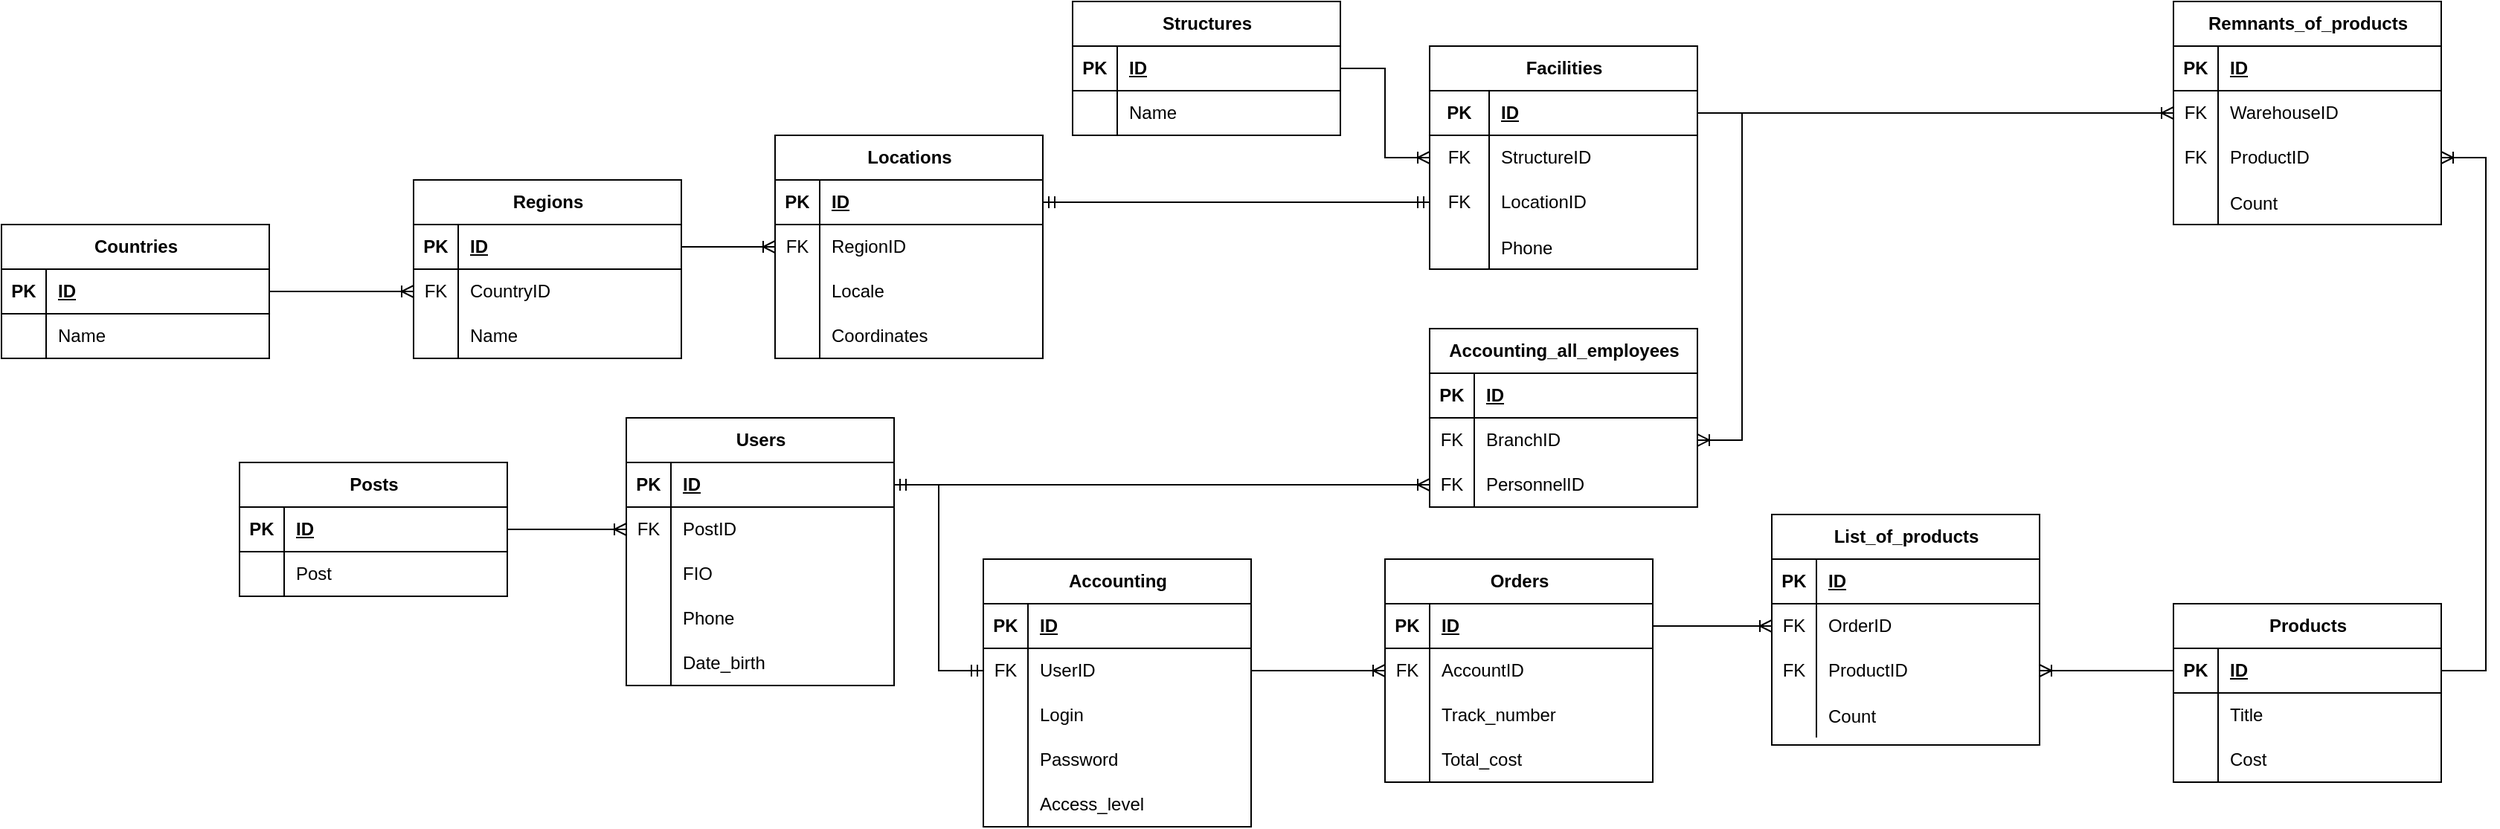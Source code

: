<mxfile version="21.7.2" type="device">
  <diagram name="Страница — 1" id="XxN6ksuybt-QkJ760VEk">
    <mxGraphModel dx="2738" dy="2054" grid="1" gridSize="10" guides="1" tooltips="1" connect="1" arrows="1" fold="1" page="1" pageScale="1" pageWidth="827" pageHeight="1169" math="0" shadow="0">
      <root>
        <mxCell id="0" />
        <mxCell id="1" parent="0" />
        <mxCell id="ydLRq1IhC0LFQ5y7b4Qm-1" value="Accounting" style="shape=table;startSize=30;container=1;collapsible=1;childLayout=tableLayout;fixedRows=1;rowLines=0;fontStyle=1;align=center;resizeLast=1;html=1;" parent="1" vertex="1">
          <mxGeometry x="-30" y="235" width="180" height="180" as="geometry" />
        </mxCell>
        <mxCell id="ydLRq1IhC0LFQ5y7b4Qm-2" value="" style="shape=tableRow;horizontal=0;startSize=0;swimlaneHead=0;swimlaneBody=0;fillColor=none;collapsible=0;dropTarget=0;points=[[0,0.5],[1,0.5]];portConstraint=eastwest;top=0;left=0;right=0;bottom=1;" parent="ydLRq1IhC0LFQ5y7b4Qm-1" vertex="1">
          <mxGeometry y="30" width="180" height="30" as="geometry" />
        </mxCell>
        <mxCell id="ydLRq1IhC0LFQ5y7b4Qm-3" value="PK" style="shape=partialRectangle;connectable=0;fillColor=none;top=0;left=0;bottom=0;right=0;fontStyle=1;overflow=hidden;whiteSpace=wrap;html=1;" parent="ydLRq1IhC0LFQ5y7b4Qm-2" vertex="1">
          <mxGeometry width="30" height="30" as="geometry">
            <mxRectangle width="30" height="30" as="alternateBounds" />
          </mxGeometry>
        </mxCell>
        <mxCell id="ydLRq1IhC0LFQ5y7b4Qm-4" value="ID" style="shape=partialRectangle;connectable=0;fillColor=none;top=0;left=0;bottom=0;right=0;align=left;spacingLeft=6;fontStyle=5;overflow=hidden;whiteSpace=wrap;html=1;" parent="ydLRq1IhC0LFQ5y7b4Qm-2" vertex="1">
          <mxGeometry x="30" width="150" height="30" as="geometry">
            <mxRectangle width="150" height="30" as="alternateBounds" />
          </mxGeometry>
        </mxCell>
        <mxCell id="ydLRq1IhC0LFQ5y7b4Qm-90" value="" style="shape=tableRow;horizontal=0;startSize=0;swimlaneHead=0;swimlaneBody=0;fillColor=none;collapsible=0;dropTarget=0;points=[[0,0.5],[1,0.5]];portConstraint=eastwest;top=0;left=0;right=0;bottom=0;" parent="ydLRq1IhC0LFQ5y7b4Qm-1" vertex="1">
          <mxGeometry y="60" width="180" height="30" as="geometry" />
        </mxCell>
        <mxCell id="ydLRq1IhC0LFQ5y7b4Qm-91" value="FK" style="shape=partialRectangle;connectable=0;fillColor=none;top=0;left=0;bottom=0;right=0;fontStyle=0;overflow=hidden;whiteSpace=wrap;html=1;" parent="ydLRq1IhC0LFQ5y7b4Qm-90" vertex="1">
          <mxGeometry width="30" height="30" as="geometry">
            <mxRectangle width="30" height="30" as="alternateBounds" />
          </mxGeometry>
        </mxCell>
        <mxCell id="ydLRq1IhC0LFQ5y7b4Qm-92" value="UserID" style="shape=partialRectangle;connectable=0;fillColor=none;top=0;left=0;bottom=0;right=0;align=left;spacingLeft=6;fontStyle=0;overflow=hidden;whiteSpace=wrap;html=1;" parent="ydLRq1IhC0LFQ5y7b4Qm-90" vertex="1">
          <mxGeometry x="30" width="150" height="30" as="geometry">
            <mxRectangle width="150" height="30" as="alternateBounds" />
          </mxGeometry>
        </mxCell>
        <mxCell id="ydLRq1IhC0LFQ5y7b4Qm-5" value="" style="shape=tableRow;horizontal=0;startSize=0;swimlaneHead=0;swimlaneBody=0;fillColor=none;collapsible=0;dropTarget=0;points=[[0,0.5],[1,0.5]];portConstraint=eastwest;top=0;left=0;right=0;bottom=0;" parent="ydLRq1IhC0LFQ5y7b4Qm-1" vertex="1">
          <mxGeometry y="90" width="180" height="30" as="geometry" />
        </mxCell>
        <mxCell id="ydLRq1IhC0LFQ5y7b4Qm-6" value="" style="shape=partialRectangle;connectable=0;fillColor=none;top=0;left=0;bottom=0;right=0;editable=1;overflow=hidden;whiteSpace=wrap;html=1;" parent="ydLRq1IhC0LFQ5y7b4Qm-5" vertex="1">
          <mxGeometry width="30" height="30" as="geometry">
            <mxRectangle width="30" height="30" as="alternateBounds" />
          </mxGeometry>
        </mxCell>
        <mxCell id="ydLRq1IhC0LFQ5y7b4Qm-7" value="Login" style="shape=partialRectangle;connectable=0;fillColor=none;top=0;left=0;bottom=0;right=0;align=left;spacingLeft=6;overflow=hidden;whiteSpace=wrap;html=1;" parent="ydLRq1IhC0LFQ5y7b4Qm-5" vertex="1">
          <mxGeometry x="30" width="150" height="30" as="geometry">
            <mxRectangle width="150" height="30" as="alternateBounds" />
          </mxGeometry>
        </mxCell>
        <mxCell id="ydLRq1IhC0LFQ5y7b4Qm-8" value="" style="shape=tableRow;horizontal=0;startSize=0;swimlaneHead=0;swimlaneBody=0;fillColor=none;collapsible=0;dropTarget=0;points=[[0,0.5],[1,0.5]];portConstraint=eastwest;top=0;left=0;right=0;bottom=0;" parent="ydLRq1IhC0LFQ5y7b4Qm-1" vertex="1">
          <mxGeometry y="120" width="180" height="30" as="geometry" />
        </mxCell>
        <mxCell id="ydLRq1IhC0LFQ5y7b4Qm-9" value="" style="shape=partialRectangle;connectable=0;fillColor=none;top=0;left=0;bottom=0;right=0;editable=1;overflow=hidden;whiteSpace=wrap;html=1;" parent="ydLRq1IhC0LFQ5y7b4Qm-8" vertex="1">
          <mxGeometry width="30" height="30" as="geometry">
            <mxRectangle width="30" height="30" as="alternateBounds" />
          </mxGeometry>
        </mxCell>
        <mxCell id="ydLRq1IhC0LFQ5y7b4Qm-10" value="Password" style="shape=partialRectangle;connectable=0;fillColor=none;top=0;left=0;bottom=0;right=0;align=left;spacingLeft=6;overflow=hidden;whiteSpace=wrap;html=1;" parent="ydLRq1IhC0LFQ5y7b4Qm-8" vertex="1">
          <mxGeometry x="30" width="150" height="30" as="geometry">
            <mxRectangle width="150" height="30" as="alternateBounds" />
          </mxGeometry>
        </mxCell>
        <mxCell id="ydLRq1IhC0LFQ5y7b4Qm-11" value="" style="shape=tableRow;horizontal=0;startSize=0;swimlaneHead=0;swimlaneBody=0;fillColor=none;collapsible=0;dropTarget=0;points=[[0,0.5],[1,0.5]];portConstraint=eastwest;top=0;left=0;right=0;bottom=0;" parent="ydLRq1IhC0LFQ5y7b4Qm-1" vertex="1">
          <mxGeometry y="150" width="180" height="30" as="geometry" />
        </mxCell>
        <mxCell id="ydLRq1IhC0LFQ5y7b4Qm-12" value="" style="shape=partialRectangle;connectable=0;fillColor=none;top=0;left=0;bottom=0;right=0;editable=1;overflow=hidden;whiteSpace=wrap;html=1;" parent="ydLRq1IhC0LFQ5y7b4Qm-11" vertex="1">
          <mxGeometry width="30" height="30" as="geometry">
            <mxRectangle width="30" height="30" as="alternateBounds" />
          </mxGeometry>
        </mxCell>
        <mxCell id="ydLRq1IhC0LFQ5y7b4Qm-13" value="Access_level" style="shape=partialRectangle;connectable=0;fillColor=none;top=0;left=0;bottom=0;right=0;align=left;spacingLeft=6;overflow=hidden;whiteSpace=wrap;html=1;" parent="ydLRq1IhC0LFQ5y7b4Qm-11" vertex="1">
          <mxGeometry x="30" width="150" height="30" as="geometry">
            <mxRectangle width="150" height="30" as="alternateBounds" />
          </mxGeometry>
        </mxCell>
        <mxCell id="ydLRq1IhC0LFQ5y7b4Qm-41" value="Locations" style="shape=table;startSize=30;container=1;collapsible=1;childLayout=tableLayout;fixedRows=1;rowLines=0;fontStyle=1;align=center;resizeLast=1;html=1;" parent="1" vertex="1">
          <mxGeometry x="-170" y="-50" width="180" height="150" as="geometry" />
        </mxCell>
        <mxCell id="ydLRq1IhC0LFQ5y7b4Qm-42" value="" style="shape=tableRow;horizontal=0;startSize=0;swimlaneHead=0;swimlaneBody=0;fillColor=none;collapsible=0;dropTarget=0;points=[[0,0.5],[1,0.5]];portConstraint=eastwest;top=0;left=0;right=0;bottom=1;" parent="ydLRq1IhC0LFQ5y7b4Qm-41" vertex="1">
          <mxGeometry y="30" width="180" height="30" as="geometry" />
        </mxCell>
        <mxCell id="ydLRq1IhC0LFQ5y7b4Qm-43" value="PK" style="shape=partialRectangle;connectable=0;fillColor=none;top=0;left=0;bottom=0;right=0;fontStyle=1;overflow=hidden;whiteSpace=wrap;html=1;" parent="ydLRq1IhC0LFQ5y7b4Qm-42" vertex="1">
          <mxGeometry width="30" height="30" as="geometry">
            <mxRectangle width="30" height="30" as="alternateBounds" />
          </mxGeometry>
        </mxCell>
        <mxCell id="ydLRq1IhC0LFQ5y7b4Qm-44" value="ID" style="shape=partialRectangle;connectable=0;fillColor=none;top=0;left=0;bottom=0;right=0;align=left;spacingLeft=6;fontStyle=5;overflow=hidden;whiteSpace=wrap;html=1;" parent="ydLRq1IhC0LFQ5y7b4Qm-42" vertex="1">
          <mxGeometry x="30" width="150" height="30" as="geometry">
            <mxRectangle width="150" height="30" as="alternateBounds" />
          </mxGeometry>
        </mxCell>
        <mxCell id="ydLRq1IhC0LFQ5y7b4Qm-58" value="" style="shape=tableRow;horizontal=0;startSize=0;swimlaneHead=0;swimlaneBody=0;fillColor=none;collapsible=0;dropTarget=0;points=[[0,0.5],[1,0.5]];portConstraint=eastwest;top=0;left=0;right=0;bottom=0;" parent="ydLRq1IhC0LFQ5y7b4Qm-41" vertex="1">
          <mxGeometry y="60" width="180" height="30" as="geometry" />
        </mxCell>
        <mxCell id="ydLRq1IhC0LFQ5y7b4Qm-59" value="FK" style="shape=partialRectangle;connectable=0;fillColor=none;top=0;left=0;bottom=0;right=0;fontStyle=0;overflow=hidden;whiteSpace=wrap;html=1;" parent="ydLRq1IhC0LFQ5y7b4Qm-58" vertex="1">
          <mxGeometry width="30" height="30" as="geometry">
            <mxRectangle width="30" height="30" as="alternateBounds" />
          </mxGeometry>
        </mxCell>
        <mxCell id="ydLRq1IhC0LFQ5y7b4Qm-60" value="RegionID" style="shape=partialRectangle;connectable=0;fillColor=none;top=0;left=0;bottom=0;right=0;align=left;spacingLeft=6;fontStyle=0;overflow=hidden;whiteSpace=wrap;html=1;" parent="ydLRq1IhC0LFQ5y7b4Qm-58" vertex="1">
          <mxGeometry x="30" width="150" height="30" as="geometry">
            <mxRectangle width="150" height="30" as="alternateBounds" />
          </mxGeometry>
        </mxCell>
        <mxCell id="ydLRq1IhC0LFQ5y7b4Qm-45" value="" style="shape=tableRow;horizontal=0;startSize=0;swimlaneHead=0;swimlaneBody=0;fillColor=none;collapsible=0;dropTarget=0;points=[[0,0.5],[1,0.5]];portConstraint=eastwest;top=0;left=0;right=0;bottom=0;" parent="ydLRq1IhC0LFQ5y7b4Qm-41" vertex="1">
          <mxGeometry y="90" width="180" height="30" as="geometry" />
        </mxCell>
        <mxCell id="ydLRq1IhC0LFQ5y7b4Qm-46" value="" style="shape=partialRectangle;connectable=0;fillColor=none;top=0;left=0;bottom=0;right=0;editable=1;overflow=hidden;whiteSpace=wrap;html=1;" parent="ydLRq1IhC0LFQ5y7b4Qm-45" vertex="1">
          <mxGeometry width="30" height="30" as="geometry">
            <mxRectangle width="30" height="30" as="alternateBounds" />
          </mxGeometry>
        </mxCell>
        <mxCell id="ydLRq1IhC0LFQ5y7b4Qm-47" value="Locale" style="shape=partialRectangle;connectable=0;fillColor=none;top=0;left=0;bottom=0;right=0;align=left;spacingLeft=6;overflow=hidden;whiteSpace=wrap;html=1;" parent="ydLRq1IhC0LFQ5y7b4Qm-45" vertex="1">
          <mxGeometry x="30" width="150" height="30" as="geometry">
            <mxRectangle width="150" height="30" as="alternateBounds" />
          </mxGeometry>
        </mxCell>
        <mxCell id="ydLRq1IhC0LFQ5y7b4Qm-48" value="" style="shape=tableRow;horizontal=0;startSize=0;swimlaneHead=0;swimlaneBody=0;fillColor=none;collapsible=0;dropTarget=0;points=[[0,0.5],[1,0.5]];portConstraint=eastwest;top=0;left=0;right=0;bottom=0;" parent="ydLRq1IhC0LFQ5y7b4Qm-41" vertex="1">
          <mxGeometry y="120" width="180" height="30" as="geometry" />
        </mxCell>
        <mxCell id="ydLRq1IhC0LFQ5y7b4Qm-49" value="" style="shape=partialRectangle;connectable=0;fillColor=none;top=0;left=0;bottom=0;right=0;editable=1;overflow=hidden;whiteSpace=wrap;html=1;" parent="ydLRq1IhC0LFQ5y7b4Qm-48" vertex="1">
          <mxGeometry width="30" height="30" as="geometry">
            <mxRectangle width="30" height="30" as="alternateBounds" />
          </mxGeometry>
        </mxCell>
        <mxCell id="ydLRq1IhC0LFQ5y7b4Qm-50" value="Coordinates" style="shape=partialRectangle;connectable=0;fillColor=none;top=0;left=0;bottom=0;right=0;align=left;spacingLeft=6;overflow=hidden;whiteSpace=wrap;html=1;" parent="ydLRq1IhC0LFQ5y7b4Qm-48" vertex="1">
          <mxGeometry x="30" width="150" height="30" as="geometry">
            <mxRectangle width="150" height="30" as="alternateBounds" />
          </mxGeometry>
        </mxCell>
        <mxCell id="ydLRq1IhC0LFQ5y7b4Qm-61" value="Regions" style="shape=table;startSize=30;container=1;collapsible=1;childLayout=tableLayout;fixedRows=1;rowLines=0;fontStyle=1;align=center;resizeLast=1;html=1;" parent="1" vertex="1">
          <mxGeometry x="-413" y="-20" width="180" height="120" as="geometry" />
        </mxCell>
        <mxCell id="ydLRq1IhC0LFQ5y7b4Qm-62" value="" style="shape=tableRow;horizontal=0;startSize=0;swimlaneHead=0;swimlaneBody=0;fillColor=none;collapsible=0;dropTarget=0;points=[[0,0.5],[1,0.5]];portConstraint=eastwest;top=0;left=0;right=0;bottom=1;" parent="ydLRq1IhC0LFQ5y7b4Qm-61" vertex="1">
          <mxGeometry y="30" width="180" height="30" as="geometry" />
        </mxCell>
        <mxCell id="ydLRq1IhC0LFQ5y7b4Qm-63" value="PK" style="shape=partialRectangle;connectable=0;fillColor=none;top=0;left=0;bottom=0;right=0;fontStyle=1;overflow=hidden;whiteSpace=wrap;html=1;" parent="ydLRq1IhC0LFQ5y7b4Qm-62" vertex="1">
          <mxGeometry width="30" height="30" as="geometry">
            <mxRectangle width="30" height="30" as="alternateBounds" />
          </mxGeometry>
        </mxCell>
        <mxCell id="ydLRq1IhC0LFQ5y7b4Qm-64" value="ID" style="shape=partialRectangle;connectable=0;fillColor=none;top=0;left=0;bottom=0;right=0;align=left;spacingLeft=6;fontStyle=5;overflow=hidden;whiteSpace=wrap;html=1;" parent="ydLRq1IhC0LFQ5y7b4Qm-62" vertex="1">
          <mxGeometry x="30" width="150" height="30" as="geometry">
            <mxRectangle width="150" height="30" as="alternateBounds" />
          </mxGeometry>
        </mxCell>
        <mxCell id="ydLRq1IhC0LFQ5y7b4Qm-65" value="" style="shape=tableRow;horizontal=0;startSize=0;swimlaneHead=0;swimlaneBody=0;fillColor=none;collapsible=0;dropTarget=0;points=[[0,0.5],[1,0.5]];portConstraint=eastwest;top=0;left=0;right=0;bottom=0;" parent="ydLRq1IhC0LFQ5y7b4Qm-61" vertex="1">
          <mxGeometry y="60" width="180" height="30" as="geometry" />
        </mxCell>
        <mxCell id="ydLRq1IhC0LFQ5y7b4Qm-66" value="FK" style="shape=partialRectangle;connectable=0;fillColor=none;top=0;left=0;bottom=0;right=0;fontStyle=0;overflow=hidden;whiteSpace=wrap;html=1;" parent="ydLRq1IhC0LFQ5y7b4Qm-65" vertex="1">
          <mxGeometry width="30" height="30" as="geometry">
            <mxRectangle width="30" height="30" as="alternateBounds" />
          </mxGeometry>
        </mxCell>
        <mxCell id="ydLRq1IhC0LFQ5y7b4Qm-67" value="CountryID" style="shape=partialRectangle;connectable=0;fillColor=none;top=0;left=0;bottom=0;right=0;align=left;spacingLeft=6;fontStyle=0;overflow=hidden;whiteSpace=wrap;html=1;" parent="ydLRq1IhC0LFQ5y7b4Qm-65" vertex="1">
          <mxGeometry x="30" width="150" height="30" as="geometry">
            <mxRectangle width="150" height="30" as="alternateBounds" />
          </mxGeometry>
        </mxCell>
        <mxCell id="ydLRq1IhC0LFQ5y7b4Qm-68" value="" style="shape=tableRow;horizontal=0;startSize=0;swimlaneHead=0;swimlaneBody=0;fillColor=none;collapsible=0;dropTarget=0;points=[[0,0.5],[1,0.5]];portConstraint=eastwest;top=0;left=0;right=0;bottom=0;" parent="ydLRq1IhC0LFQ5y7b4Qm-61" vertex="1">
          <mxGeometry y="90" width="180" height="30" as="geometry" />
        </mxCell>
        <mxCell id="ydLRq1IhC0LFQ5y7b4Qm-69" value="" style="shape=partialRectangle;connectable=0;fillColor=none;top=0;left=0;bottom=0;right=0;editable=1;overflow=hidden;whiteSpace=wrap;html=1;" parent="ydLRq1IhC0LFQ5y7b4Qm-68" vertex="1">
          <mxGeometry width="30" height="30" as="geometry">
            <mxRectangle width="30" height="30" as="alternateBounds" />
          </mxGeometry>
        </mxCell>
        <mxCell id="ydLRq1IhC0LFQ5y7b4Qm-70" value="Name" style="shape=partialRectangle;connectable=0;fillColor=none;top=0;left=0;bottom=0;right=0;align=left;spacingLeft=6;overflow=hidden;whiteSpace=wrap;html=1;" parent="ydLRq1IhC0LFQ5y7b4Qm-68" vertex="1">
          <mxGeometry x="30" width="150" height="30" as="geometry">
            <mxRectangle width="150" height="30" as="alternateBounds" />
          </mxGeometry>
        </mxCell>
        <mxCell id="ydLRq1IhC0LFQ5y7b4Qm-74" value="Countries" style="shape=table;startSize=30;container=1;collapsible=1;childLayout=tableLayout;fixedRows=1;rowLines=0;fontStyle=1;align=center;resizeLast=1;html=1;" parent="1" vertex="1">
          <mxGeometry x="-690" y="10" width="180" height="90" as="geometry" />
        </mxCell>
        <mxCell id="ydLRq1IhC0LFQ5y7b4Qm-75" value="" style="shape=tableRow;horizontal=0;startSize=0;swimlaneHead=0;swimlaneBody=0;fillColor=none;collapsible=0;dropTarget=0;points=[[0,0.5],[1,0.5]];portConstraint=eastwest;top=0;left=0;right=0;bottom=1;" parent="ydLRq1IhC0LFQ5y7b4Qm-74" vertex="1">
          <mxGeometry y="30" width="180" height="30" as="geometry" />
        </mxCell>
        <mxCell id="ydLRq1IhC0LFQ5y7b4Qm-76" value="PK" style="shape=partialRectangle;connectable=0;fillColor=none;top=0;left=0;bottom=0;right=0;fontStyle=1;overflow=hidden;whiteSpace=wrap;html=1;" parent="ydLRq1IhC0LFQ5y7b4Qm-75" vertex="1">
          <mxGeometry width="30" height="30" as="geometry">
            <mxRectangle width="30" height="30" as="alternateBounds" />
          </mxGeometry>
        </mxCell>
        <mxCell id="ydLRq1IhC0LFQ5y7b4Qm-77" value="ID" style="shape=partialRectangle;connectable=0;fillColor=none;top=0;left=0;bottom=0;right=0;align=left;spacingLeft=6;fontStyle=5;overflow=hidden;whiteSpace=wrap;html=1;" parent="ydLRq1IhC0LFQ5y7b4Qm-75" vertex="1">
          <mxGeometry x="30" width="150" height="30" as="geometry">
            <mxRectangle width="150" height="30" as="alternateBounds" />
          </mxGeometry>
        </mxCell>
        <mxCell id="ydLRq1IhC0LFQ5y7b4Qm-78" value="" style="shape=tableRow;horizontal=0;startSize=0;swimlaneHead=0;swimlaneBody=0;fillColor=none;collapsible=0;dropTarget=0;points=[[0,0.5],[1,0.5]];portConstraint=eastwest;top=0;left=0;right=0;bottom=0;" parent="ydLRq1IhC0LFQ5y7b4Qm-74" vertex="1">
          <mxGeometry y="60" width="180" height="30" as="geometry" />
        </mxCell>
        <mxCell id="ydLRq1IhC0LFQ5y7b4Qm-79" value="" style="shape=partialRectangle;connectable=0;fillColor=none;top=0;left=0;bottom=0;right=0;editable=1;overflow=hidden;whiteSpace=wrap;html=1;" parent="ydLRq1IhC0LFQ5y7b4Qm-78" vertex="1">
          <mxGeometry width="30" height="30" as="geometry">
            <mxRectangle width="30" height="30" as="alternateBounds" />
          </mxGeometry>
        </mxCell>
        <mxCell id="ydLRq1IhC0LFQ5y7b4Qm-80" value="Name" style="shape=partialRectangle;connectable=0;fillColor=none;top=0;left=0;bottom=0;right=0;align=left;spacingLeft=6;overflow=hidden;whiteSpace=wrap;html=1;" parent="ydLRq1IhC0LFQ5y7b4Qm-78" vertex="1">
          <mxGeometry x="30" width="150" height="30" as="geometry">
            <mxRectangle width="150" height="30" as="alternateBounds" />
          </mxGeometry>
        </mxCell>
        <mxCell id="ydLRq1IhC0LFQ5y7b4Qm-89" value="" style="edgeStyle=entityRelationEdgeStyle;fontSize=12;html=1;endArrow=ERoneToMany;rounded=0;exitX=1;exitY=0.5;exitDx=0;exitDy=0;" parent="1" source="ydLRq1IhC0LFQ5y7b4Qm-62" target="ydLRq1IhC0LFQ5y7b4Qm-58" edge="1">
          <mxGeometry width="100" height="100" relative="1" as="geometry">
            <mxPoint x="170" y="240" as="sourcePoint" />
            <mxPoint x="410" y="240" as="targetPoint" />
          </mxGeometry>
        </mxCell>
        <mxCell id="ydLRq1IhC0LFQ5y7b4Qm-106" value="Users" style="shape=table;startSize=30;container=1;collapsible=1;childLayout=tableLayout;fixedRows=1;rowLines=0;fontStyle=1;align=center;resizeLast=1;html=1;" parent="1" vertex="1">
          <mxGeometry x="-270" y="140" width="180" height="180" as="geometry" />
        </mxCell>
        <mxCell id="ydLRq1IhC0LFQ5y7b4Qm-107" value="" style="shape=tableRow;horizontal=0;startSize=0;swimlaneHead=0;swimlaneBody=0;fillColor=none;collapsible=0;dropTarget=0;points=[[0,0.5],[1,0.5]];portConstraint=eastwest;top=0;left=0;right=0;bottom=1;" parent="ydLRq1IhC0LFQ5y7b4Qm-106" vertex="1">
          <mxGeometry y="30" width="180" height="30" as="geometry" />
        </mxCell>
        <mxCell id="ydLRq1IhC0LFQ5y7b4Qm-108" value="PK" style="shape=partialRectangle;connectable=0;fillColor=none;top=0;left=0;bottom=0;right=0;fontStyle=1;overflow=hidden;whiteSpace=wrap;html=1;" parent="ydLRq1IhC0LFQ5y7b4Qm-107" vertex="1">
          <mxGeometry width="30" height="30" as="geometry">
            <mxRectangle width="30" height="30" as="alternateBounds" />
          </mxGeometry>
        </mxCell>
        <mxCell id="ydLRq1IhC0LFQ5y7b4Qm-109" value="ID" style="shape=partialRectangle;connectable=0;fillColor=none;top=0;left=0;bottom=0;right=0;align=left;spacingLeft=6;fontStyle=5;overflow=hidden;whiteSpace=wrap;html=1;" parent="ydLRq1IhC0LFQ5y7b4Qm-107" vertex="1">
          <mxGeometry x="30" width="150" height="30" as="geometry">
            <mxRectangle width="150" height="30" as="alternateBounds" />
          </mxGeometry>
        </mxCell>
        <mxCell id="ydLRq1IhC0LFQ5y7b4Qm-139" value="" style="shape=tableRow;horizontal=0;startSize=0;swimlaneHead=0;swimlaneBody=0;fillColor=none;collapsible=0;dropTarget=0;points=[[0,0.5],[1,0.5]];portConstraint=eastwest;top=0;left=0;right=0;bottom=0;" parent="ydLRq1IhC0LFQ5y7b4Qm-106" vertex="1">
          <mxGeometry y="60" width="180" height="30" as="geometry" />
        </mxCell>
        <mxCell id="ydLRq1IhC0LFQ5y7b4Qm-140" value="FK" style="shape=partialRectangle;connectable=0;fillColor=none;top=0;left=0;bottom=0;right=0;fontStyle=0;overflow=hidden;whiteSpace=wrap;html=1;" parent="ydLRq1IhC0LFQ5y7b4Qm-139" vertex="1">
          <mxGeometry width="30" height="30" as="geometry">
            <mxRectangle width="30" height="30" as="alternateBounds" />
          </mxGeometry>
        </mxCell>
        <mxCell id="ydLRq1IhC0LFQ5y7b4Qm-141" value="PostID" style="shape=partialRectangle;connectable=0;fillColor=none;top=0;left=0;bottom=0;right=0;align=left;spacingLeft=6;fontStyle=0;overflow=hidden;whiteSpace=wrap;html=1;" parent="ydLRq1IhC0LFQ5y7b4Qm-139" vertex="1">
          <mxGeometry x="30" width="150" height="30" as="geometry">
            <mxRectangle width="150" height="30" as="alternateBounds" />
          </mxGeometry>
        </mxCell>
        <mxCell id="ydLRq1IhC0LFQ5y7b4Qm-113" value="" style="shape=tableRow;horizontal=0;startSize=0;swimlaneHead=0;swimlaneBody=0;fillColor=none;collapsible=0;dropTarget=0;points=[[0,0.5],[1,0.5]];portConstraint=eastwest;top=0;left=0;right=0;bottom=0;" parent="ydLRq1IhC0LFQ5y7b4Qm-106" vertex="1">
          <mxGeometry y="90" width="180" height="30" as="geometry" />
        </mxCell>
        <mxCell id="ydLRq1IhC0LFQ5y7b4Qm-114" value="" style="shape=partialRectangle;connectable=0;fillColor=none;top=0;left=0;bottom=0;right=0;editable=1;overflow=hidden;whiteSpace=wrap;html=1;" parent="ydLRq1IhC0LFQ5y7b4Qm-113" vertex="1">
          <mxGeometry width="30" height="30" as="geometry">
            <mxRectangle width="30" height="30" as="alternateBounds" />
          </mxGeometry>
        </mxCell>
        <mxCell id="ydLRq1IhC0LFQ5y7b4Qm-115" value="FIO" style="shape=partialRectangle;connectable=0;fillColor=none;top=0;left=0;bottom=0;right=0;align=left;spacingLeft=6;overflow=hidden;whiteSpace=wrap;html=1;" parent="ydLRq1IhC0LFQ5y7b4Qm-113" vertex="1">
          <mxGeometry x="30" width="150" height="30" as="geometry">
            <mxRectangle width="150" height="30" as="alternateBounds" />
          </mxGeometry>
        </mxCell>
        <mxCell id="ydLRq1IhC0LFQ5y7b4Qm-116" value="" style="shape=tableRow;horizontal=0;startSize=0;swimlaneHead=0;swimlaneBody=0;fillColor=none;collapsible=0;dropTarget=0;points=[[0,0.5],[1,0.5]];portConstraint=eastwest;top=0;left=0;right=0;bottom=0;" parent="ydLRq1IhC0LFQ5y7b4Qm-106" vertex="1">
          <mxGeometry y="120" width="180" height="30" as="geometry" />
        </mxCell>
        <mxCell id="ydLRq1IhC0LFQ5y7b4Qm-117" value="" style="shape=partialRectangle;connectable=0;fillColor=none;top=0;left=0;bottom=0;right=0;editable=1;overflow=hidden;whiteSpace=wrap;html=1;" parent="ydLRq1IhC0LFQ5y7b4Qm-116" vertex="1">
          <mxGeometry width="30" height="30" as="geometry">
            <mxRectangle width="30" height="30" as="alternateBounds" />
          </mxGeometry>
        </mxCell>
        <mxCell id="ydLRq1IhC0LFQ5y7b4Qm-118" value="Phone" style="shape=partialRectangle;connectable=0;fillColor=none;top=0;left=0;bottom=0;right=0;align=left;spacingLeft=6;overflow=hidden;whiteSpace=wrap;html=1;" parent="ydLRq1IhC0LFQ5y7b4Qm-116" vertex="1">
          <mxGeometry x="30" width="150" height="30" as="geometry">
            <mxRectangle width="150" height="30" as="alternateBounds" />
          </mxGeometry>
        </mxCell>
        <mxCell id="ydLRq1IhC0LFQ5y7b4Qm-119" value="" style="shape=tableRow;horizontal=0;startSize=0;swimlaneHead=0;swimlaneBody=0;fillColor=none;collapsible=0;dropTarget=0;points=[[0,0.5],[1,0.5]];portConstraint=eastwest;top=0;left=0;right=0;bottom=0;" parent="ydLRq1IhC0LFQ5y7b4Qm-106" vertex="1">
          <mxGeometry y="150" width="180" height="30" as="geometry" />
        </mxCell>
        <mxCell id="ydLRq1IhC0LFQ5y7b4Qm-120" value="" style="shape=partialRectangle;connectable=0;fillColor=none;top=0;left=0;bottom=0;right=0;editable=1;overflow=hidden;whiteSpace=wrap;html=1;" parent="ydLRq1IhC0LFQ5y7b4Qm-119" vertex="1">
          <mxGeometry width="30" height="30" as="geometry">
            <mxRectangle width="30" height="30" as="alternateBounds" />
          </mxGeometry>
        </mxCell>
        <mxCell id="ydLRq1IhC0LFQ5y7b4Qm-121" value="Date_birth" style="shape=partialRectangle;connectable=0;fillColor=none;top=0;left=0;bottom=0;right=0;align=left;spacingLeft=6;overflow=hidden;whiteSpace=wrap;html=1;" parent="ydLRq1IhC0LFQ5y7b4Qm-119" vertex="1">
          <mxGeometry x="30" width="150" height="30" as="geometry">
            <mxRectangle width="150" height="30" as="alternateBounds" />
          </mxGeometry>
        </mxCell>
        <mxCell id="ydLRq1IhC0LFQ5y7b4Qm-123" value="" style="edgeStyle=entityRelationEdgeStyle;fontSize=12;html=1;endArrow=ERmandOne;startArrow=ERmandOne;rounded=0;" parent="1" source="ydLRq1IhC0LFQ5y7b4Qm-107" target="ydLRq1IhC0LFQ5y7b4Qm-90" edge="1">
          <mxGeometry width="100" height="100" relative="1" as="geometry">
            <mxPoint x="-110" y="310" as="sourcePoint" />
            <mxPoint x="-10" y="210" as="targetPoint" />
          </mxGeometry>
        </mxCell>
        <mxCell id="ydLRq1IhC0LFQ5y7b4Qm-124" value="" style="edgeStyle=entityRelationEdgeStyle;fontSize=12;html=1;endArrow=ERoneToMany;rounded=0;" parent="1" source="ydLRq1IhC0LFQ5y7b4Qm-75" target="ydLRq1IhC0LFQ5y7b4Qm-65" edge="1">
          <mxGeometry width="100" height="100" relative="1" as="geometry">
            <mxPoint x="200" y="110" as="sourcePoint" />
            <mxPoint x="270" y="125" as="targetPoint" />
          </mxGeometry>
        </mxCell>
        <mxCell id="ydLRq1IhC0LFQ5y7b4Qm-125" value="Posts" style="shape=table;startSize=30;container=1;collapsible=1;childLayout=tableLayout;fixedRows=1;rowLines=0;fontStyle=1;align=center;resizeLast=1;html=1;" parent="1" vertex="1">
          <mxGeometry x="-530" y="170" width="180" height="90" as="geometry">
            <mxRectangle x="-480" y="365" width="70" height="30" as="alternateBounds" />
          </mxGeometry>
        </mxCell>
        <mxCell id="ydLRq1IhC0LFQ5y7b4Qm-126" value="" style="shape=tableRow;horizontal=0;startSize=0;swimlaneHead=0;swimlaneBody=0;fillColor=none;collapsible=0;dropTarget=0;points=[[0,0.5],[1,0.5]];portConstraint=eastwest;top=0;left=0;right=0;bottom=1;" parent="ydLRq1IhC0LFQ5y7b4Qm-125" vertex="1">
          <mxGeometry y="30" width="180" height="30" as="geometry" />
        </mxCell>
        <mxCell id="ydLRq1IhC0LFQ5y7b4Qm-127" value="PK" style="shape=partialRectangle;connectable=0;fillColor=none;top=0;left=0;bottom=0;right=0;fontStyle=1;overflow=hidden;whiteSpace=wrap;html=1;" parent="ydLRq1IhC0LFQ5y7b4Qm-126" vertex="1">
          <mxGeometry width="30" height="30" as="geometry">
            <mxRectangle width="30" height="30" as="alternateBounds" />
          </mxGeometry>
        </mxCell>
        <mxCell id="ydLRq1IhC0LFQ5y7b4Qm-128" value="ID" style="shape=partialRectangle;connectable=0;fillColor=none;top=0;left=0;bottom=0;right=0;align=left;spacingLeft=6;fontStyle=5;overflow=hidden;whiteSpace=wrap;html=1;" parent="ydLRq1IhC0LFQ5y7b4Qm-126" vertex="1">
          <mxGeometry x="30" width="150" height="30" as="geometry">
            <mxRectangle width="150" height="30" as="alternateBounds" />
          </mxGeometry>
        </mxCell>
        <mxCell id="ydLRq1IhC0LFQ5y7b4Qm-135" value="" style="shape=tableRow;horizontal=0;startSize=0;swimlaneHead=0;swimlaneBody=0;fillColor=none;collapsible=0;dropTarget=0;points=[[0,0.5],[1,0.5]];portConstraint=eastwest;top=0;left=0;right=0;bottom=0;" parent="ydLRq1IhC0LFQ5y7b4Qm-125" vertex="1">
          <mxGeometry y="60" width="180" height="30" as="geometry" />
        </mxCell>
        <mxCell id="ydLRq1IhC0LFQ5y7b4Qm-136" value="" style="shape=partialRectangle;connectable=0;fillColor=none;top=0;left=0;bottom=0;right=0;editable=1;overflow=hidden;whiteSpace=wrap;html=1;" parent="ydLRq1IhC0LFQ5y7b4Qm-135" vertex="1">
          <mxGeometry width="30" height="30" as="geometry">
            <mxRectangle width="30" height="30" as="alternateBounds" />
          </mxGeometry>
        </mxCell>
        <mxCell id="ydLRq1IhC0LFQ5y7b4Qm-137" value="Post" style="shape=partialRectangle;connectable=0;fillColor=none;top=0;left=0;bottom=0;right=0;align=left;spacingLeft=6;overflow=hidden;whiteSpace=wrap;html=1;" parent="ydLRq1IhC0LFQ5y7b4Qm-135" vertex="1">
          <mxGeometry x="30" width="150" height="30" as="geometry">
            <mxRectangle width="150" height="30" as="alternateBounds" />
          </mxGeometry>
        </mxCell>
        <mxCell id="ydLRq1IhC0LFQ5y7b4Qm-138" value="" style="edgeStyle=entityRelationEdgeStyle;fontSize=12;html=1;endArrow=ERoneToMany;rounded=0;entryX=0;entryY=0.5;entryDx=0;entryDy=0;" parent="1" source="ydLRq1IhC0LFQ5y7b4Qm-126" target="ydLRq1IhC0LFQ5y7b4Qm-139" edge="1">
          <mxGeometry width="100" height="100" relative="1" as="geometry">
            <mxPoint x="160" y="420" as="sourcePoint" />
            <mxPoint x="-240" y="460" as="targetPoint" />
          </mxGeometry>
        </mxCell>
        <mxCell id="ydLRq1IhC0LFQ5y7b4Qm-142" value="Orders" style="shape=table;startSize=30;container=1;collapsible=1;childLayout=tableLayout;fixedRows=1;rowLines=0;fontStyle=1;align=center;resizeLast=1;html=1;" parent="1" vertex="1">
          <mxGeometry x="240" y="235" width="180" height="150" as="geometry" />
        </mxCell>
        <mxCell id="ydLRq1IhC0LFQ5y7b4Qm-143" value="" style="shape=tableRow;horizontal=0;startSize=0;swimlaneHead=0;swimlaneBody=0;fillColor=none;collapsible=0;dropTarget=0;points=[[0,0.5],[1,0.5]];portConstraint=eastwest;top=0;left=0;right=0;bottom=1;" parent="ydLRq1IhC0LFQ5y7b4Qm-142" vertex="1">
          <mxGeometry y="30" width="180" height="30" as="geometry" />
        </mxCell>
        <mxCell id="ydLRq1IhC0LFQ5y7b4Qm-144" value="PK" style="shape=partialRectangle;connectable=0;fillColor=none;top=0;left=0;bottom=0;right=0;fontStyle=1;overflow=hidden;whiteSpace=wrap;html=1;" parent="ydLRq1IhC0LFQ5y7b4Qm-143" vertex="1">
          <mxGeometry width="30" height="30" as="geometry">
            <mxRectangle width="30" height="30" as="alternateBounds" />
          </mxGeometry>
        </mxCell>
        <mxCell id="ydLRq1IhC0LFQ5y7b4Qm-145" value="ID" style="shape=partialRectangle;connectable=0;fillColor=none;top=0;left=0;bottom=0;right=0;align=left;spacingLeft=6;fontStyle=5;overflow=hidden;whiteSpace=wrap;html=1;" parent="ydLRq1IhC0LFQ5y7b4Qm-143" vertex="1">
          <mxGeometry x="30" width="150" height="30" as="geometry">
            <mxRectangle width="150" height="30" as="alternateBounds" />
          </mxGeometry>
        </mxCell>
        <mxCell id="ydLRq1IhC0LFQ5y7b4Qm-166" value="" style="shape=tableRow;horizontal=0;startSize=0;swimlaneHead=0;swimlaneBody=0;fillColor=none;collapsible=0;dropTarget=0;points=[[0,0.5],[1,0.5]];portConstraint=eastwest;top=0;left=0;right=0;bottom=0;" parent="ydLRq1IhC0LFQ5y7b4Qm-142" vertex="1">
          <mxGeometry y="60" width="180" height="30" as="geometry" />
        </mxCell>
        <mxCell id="ydLRq1IhC0LFQ5y7b4Qm-167" value="FK" style="shape=partialRectangle;connectable=0;fillColor=none;top=0;left=0;bottom=0;right=0;fontStyle=0;overflow=hidden;whiteSpace=wrap;html=1;" parent="ydLRq1IhC0LFQ5y7b4Qm-166" vertex="1">
          <mxGeometry width="30" height="30" as="geometry">
            <mxRectangle width="30" height="30" as="alternateBounds" />
          </mxGeometry>
        </mxCell>
        <mxCell id="ydLRq1IhC0LFQ5y7b4Qm-168" value="AccountID" style="shape=partialRectangle;connectable=0;fillColor=none;top=0;left=0;bottom=0;right=0;align=left;spacingLeft=6;fontStyle=0;overflow=hidden;whiteSpace=wrap;html=1;" parent="ydLRq1IhC0LFQ5y7b4Qm-166" vertex="1">
          <mxGeometry x="30" width="150" height="30" as="geometry">
            <mxRectangle width="150" height="30" as="alternateBounds" />
          </mxGeometry>
        </mxCell>
        <mxCell id="ydLRq1IhC0LFQ5y7b4Qm-146" value="" style="shape=tableRow;horizontal=0;startSize=0;swimlaneHead=0;swimlaneBody=0;fillColor=none;collapsible=0;dropTarget=0;points=[[0,0.5],[1,0.5]];portConstraint=eastwest;top=0;left=0;right=0;bottom=0;" parent="ydLRq1IhC0LFQ5y7b4Qm-142" vertex="1">
          <mxGeometry y="90" width="180" height="30" as="geometry" />
        </mxCell>
        <mxCell id="ydLRq1IhC0LFQ5y7b4Qm-147" value="" style="shape=partialRectangle;connectable=0;fillColor=none;top=0;left=0;bottom=0;right=0;editable=1;overflow=hidden;whiteSpace=wrap;html=1;" parent="ydLRq1IhC0LFQ5y7b4Qm-146" vertex="1">
          <mxGeometry width="30" height="30" as="geometry">
            <mxRectangle width="30" height="30" as="alternateBounds" />
          </mxGeometry>
        </mxCell>
        <mxCell id="ydLRq1IhC0LFQ5y7b4Qm-148" value="Track_number" style="shape=partialRectangle;connectable=0;fillColor=none;top=0;left=0;bottom=0;right=0;align=left;spacingLeft=6;overflow=hidden;whiteSpace=wrap;html=1;" parent="ydLRq1IhC0LFQ5y7b4Qm-146" vertex="1">
          <mxGeometry x="30" width="150" height="30" as="geometry">
            <mxRectangle width="150" height="30" as="alternateBounds" />
          </mxGeometry>
        </mxCell>
        <mxCell id="ydLRq1IhC0LFQ5y7b4Qm-149" value="" style="shape=tableRow;horizontal=0;startSize=0;swimlaneHead=0;swimlaneBody=0;fillColor=none;collapsible=0;dropTarget=0;points=[[0,0.5],[1,0.5]];portConstraint=eastwest;top=0;left=0;right=0;bottom=0;" parent="ydLRq1IhC0LFQ5y7b4Qm-142" vertex="1">
          <mxGeometry y="120" width="180" height="30" as="geometry" />
        </mxCell>
        <mxCell id="ydLRq1IhC0LFQ5y7b4Qm-150" value="" style="shape=partialRectangle;connectable=0;fillColor=none;top=0;left=0;bottom=0;right=0;editable=1;overflow=hidden;whiteSpace=wrap;html=1;" parent="ydLRq1IhC0LFQ5y7b4Qm-149" vertex="1">
          <mxGeometry width="30" height="30" as="geometry">
            <mxRectangle width="30" height="30" as="alternateBounds" />
          </mxGeometry>
        </mxCell>
        <mxCell id="ydLRq1IhC0LFQ5y7b4Qm-151" value="Total_cost" style="shape=partialRectangle;connectable=0;fillColor=none;top=0;left=0;bottom=0;right=0;align=left;spacingLeft=6;overflow=hidden;whiteSpace=wrap;html=1;" parent="ydLRq1IhC0LFQ5y7b4Qm-149" vertex="1">
          <mxGeometry x="30" width="150" height="30" as="geometry">
            <mxRectangle width="150" height="30" as="alternateBounds" />
          </mxGeometry>
        </mxCell>
        <mxCell id="ydLRq1IhC0LFQ5y7b4Qm-169" value="" style="edgeStyle=entityRelationEdgeStyle;fontSize=12;html=1;endArrow=ERoneToMany;rounded=0;exitX=1;exitY=0.5;exitDx=0;exitDy=0;entryX=0;entryY=0.5;entryDx=0;entryDy=0;" parent="1" source="ydLRq1IhC0LFQ5y7b4Qm-90" target="ydLRq1IhC0LFQ5y7b4Qm-166" edge="1">
          <mxGeometry width="100" height="100" relative="1" as="geometry">
            <mxPoint x="150" y="380" as="sourcePoint" />
            <mxPoint x="250" y="280" as="targetPoint" />
          </mxGeometry>
        </mxCell>
        <mxCell id="ydLRq1IhC0LFQ5y7b4Qm-170" value="Products" style="shape=table;startSize=30;container=1;collapsible=1;childLayout=tableLayout;fixedRows=1;rowLines=0;fontStyle=1;align=center;resizeLast=1;html=1;" parent="1" vertex="1">
          <mxGeometry x="770" y="265" width="180" height="120" as="geometry" />
        </mxCell>
        <mxCell id="ydLRq1IhC0LFQ5y7b4Qm-171" value="" style="shape=tableRow;horizontal=0;startSize=0;swimlaneHead=0;swimlaneBody=0;fillColor=none;collapsible=0;dropTarget=0;points=[[0,0.5],[1,0.5]];portConstraint=eastwest;top=0;left=0;right=0;bottom=1;" parent="ydLRq1IhC0LFQ5y7b4Qm-170" vertex="1">
          <mxGeometry y="30" width="180" height="30" as="geometry" />
        </mxCell>
        <mxCell id="ydLRq1IhC0LFQ5y7b4Qm-172" value="PK" style="shape=partialRectangle;connectable=0;fillColor=none;top=0;left=0;bottom=0;right=0;fontStyle=1;overflow=hidden;whiteSpace=wrap;html=1;" parent="ydLRq1IhC0LFQ5y7b4Qm-171" vertex="1">
          <mxGeometry width="30" height="30" as="geometry">
            <mxRectangle width="30" height="30" as="alternateBounds" />
          </mxGeometry>
        </mxCell>
        <mxCell id="ydLRq1IhC0LFQ5y7b4Qm-173" value="ID" style="shape=partialRectangle;connectable=0;fillColor=none;top=0;left=0;bottom=0;right=0;align=left;spacingLeft=6;fontStyle=5;overflow=hidden;whiteSpace=wrap;html=1;" parent="ydLRq1IhC0LFQ5y7b4Qm-171" vertex="1">
          <mxGeometry x="30" width="150" height="30" as="geometry">
            <mxRectangle width="150" height="30" as="alternateBounds" />
          </mxGeometry>
        </mxCell>
        <mxCell id="ydLRq1IhC0LFQ5y7b4Qm-174" value="" style="shape=tableRow;horizontal=0;startSize=0;swimlaneHead=0;swimlaneBody=0;fillColor=none;collapsible=0;dropTarget=0;points=[[0,0.5],[1,0.5]];portConstraint=eastwest;top=0;left=0;right=0;bottom=0;" parent="ydLRq1IhC0LFQ5y7b4Qm-170" vertex="1">
          <mxGeometry y="60" width="180" height="30" as="geometry" />
        </mxCell>
        <mxCell id="ydLRq1IhC0LFQ5y7b4Qm-175" value="" style="shape=partialRectangle;connectable=0;fillColor=none;top=0;left=0;bottom=0;right=0;editable=1;overflow=hidden;whiteSpace=wrap;html=1;" parent="ydLRq1IhC0LFQ5y7b4Qm-174" vertex="1">
          <mxGeometry width="30" height="30" as="geometry">
            <mxRectangle width="30" height="30" as="alternateBounds" />
          </mxGeometry>
        </mxCell>
        <mxCell id="ydLRq1IhC0LFQ5y7b4Qm-176" value="Title" style="shape=partialRectangle;connectable=0;fillColor=none;top=0;left=0;bottom=0;right=0;align=left;spacingLeft=6;overflow=hidden;whiteSpace=wrap;html=1;" parent="ydLRq1IhC0LFQ5y7b4Qm-174" vertex="1">
          <mxGeometry x="30" width="150" height="30" as="geometry">
            <mxRectangle width="150" height="30" as="alternateBounds" />
          </mxGeometry>
        </mxCell>
        <mxCell id="ydLRq1IhC0LFQ5y7b4Qm-177" value="" style="shape=tableRow;horizontal=0;startSize=0;swimlaneHead=0;swimlaneBody=0;fillColor=none;collapsible=0;dropTarget=0;points=[[0,0.5],[1,0.5]];portConstraint=eastwest;top=0;left=0;right=0;bottom=0;" parent="ydLRq1IhC0LFQ5y7b4Qm-170" vertex="1">
          <mxGeometry y="90" width="180" height="30" as="geometry" />
        </mxCell>
        <mxCell id="ydLRq1IhC0LFQ5y7b4Qm-178" value="" style="shape=partialRectangle;connectable=0;fillColor=none;top=0;left=0;bottom=0;right=0;editable=1;overflow=hidden;whiteSpace=wrap;html=1;" parent="ydLRq1IhC0LFQ5y7b4Qm-177" vertex="1">
          <mxGeometry width="30" height="30" as="geometry">
            <mxRectangle width="30" height="30" as="alternateBounds" />
          </mxGeometry>
        </mxCell>
        <mxCell id="ydLRq1IhC0LFQ5y7b4Qm-179" value="Cost" style="shape=partialRectangle;connectable=0;fillColor=none;top=0;left=0;bottom=0;right=0;align=left;spacingLeft=6;overflow=hidden;whiteSpace=wrap;html=1;" parent="ydLRq1IhC0LFQ5y7b4Qm-177" vertex="1">
          <mxGeometry x="30" width="150" height="30" as="geometry">
            <mxRectangle width="150" height="30" as="alternateBounds" />
          </mxGeometry>
        </mxCell>
        <mxCell id="ydLRq1IhC0LFQ5y7b4Qm-183" value="List_of_products" style="shape=table;startSize=30;container=1;collapsible=1;childLayout=tableLayout;fixedRows=1;rowLines=0;fontStyle=1;align=center;resizeLast=1;html=1;" parent="1" vertex="1">
          <mxGeometry x="500" y="205" width="180" height="155" as="geometry" />
        </mxCell>
        <mxCell id="ydLRq1IhC0LFQ5y7b4Qm-184" value="" style="shape=tableRow;horizontal=0;startSize=0;swimlaneHead=0;swimlaneBody=0;fillColor=none;collapsible=0;dropTarget=0;points=[[0,0.5],[1,0.5]];portConstraint=eastwest;top=0;left=0;right=0;bottom=1;" parent="ydLRq1IhC0LFQ5y7b4Qm-183" vertex="1">
          <mxGeometry y="30" width="180" height="30" as="geometry" />
        </mxCell>
        <mxCell id="ydLRq1IhC0LFQ5y7b4Qm-185" value="PK" style="shape=partialRectangle;connectable=0;fillColor=none;top=0;left=0;bottom=0;right=0;fontStyle=1;overflow=hidden;whiteSpace=wrap;html=1;" parent="ydLRq1IhC0LFQ5y7b4Qm-184" vertex="1">
          <mxGeometry width="30" height="30" as="geometry">
            <mxRectangle width="30" height="30" as="alternateBounds" />
          </mxGeometry>
        </mxCell>
        <mxCell id="ydLRq1IhC0LFQ5y7b4Qm-186" value="ID" style="shape=partialRectangle;connectable=0;fillColor=none;top=0;left=0;bottom=0;right=0;align=left;spacingLeft=6;fontStyle=5;overflow=hidden;whiteSpace=wrap;html=1;" parent="ydLRq1IhC0LFQ5y7b4Qm-184" vertex="1">
          <mxGeometry x="30" width="150" height="30" as="geometry">
            <mxRectangle width="150" height="30" as="alternateBounds" />
          </mxGeometry>
        </mxCell>
        <mxCell id="ydLRq1IhC0LFQ5y7b4Qm-200" value="" style="shape=tableRow;horizontal=0;startSize=0;swimlaneHead=0;swimlaneBody=0;fillColor=none;collapsible=0;dropTarget=0;points=[[0,0.5],[1,0.5]];portConstraint=eastwest;top=0;left=0;right=0;bottom=0;" parent="ydLRq1IhC0LFQ5y7b4Qm-183" vertex="1">
          <mxGeometry y="60" width="180" height="30" as="geometry" />
        </mxCell>
        <mxCell id="ydLRq1IhC0LFQ5y7b4Qm-201" value="FK" style="shape=partialRectangle;connectable=0;fillColor=none;top=0;left=0;bottom=0;right=0;fontStyle=0;overflow=hidden;whiteSpace=wrap;html=1;" parent="ydLRq1IhC0LFQ5y7b4Qm-200" vertex="1">
          <mxGeometry width="30" height="30" as="geometry">
            <mxRectangle width="30" height="30" as="alternateBounds" />
          </mxGeometry>
        </mxCell>
        <mxCell id="ydLRq1IhC0LFQ5y7b4Qm-202" value="OrderID" style="shape=partialRectangle;connectable=0;fillColor=none;top=0;left=0;bottom=0;right=0;align=left;spacingLeft=6;fontStyle=0;overflow=hidden;whiteSpace=wrap;html=1;" parent="ydLRq1IhC0LFQ5y7b4Qm-200" vertex="1">
          <mxGeometry x="30" width="150" height="30" as="geometry">
            <mxRectangle width="150" height="30" as="alternateBounds" />
          </mxGeometry>
        </mxCell>
        <mxCell id="ydLRq1IhC0LFQ5y7b4Qm-203" value="" style="shape=tableRow;horizontal=0;startSize=0;swimlaneHead=0;swimlaneBody=0;fillColor=none;collapsible=0;dropTarget=0;points=[[0,0.5],[1,0.5]];portConstraint=eastwest;top=0;left=0;right=0;bottom=0;" parent="ydLRq1IhC0LFQ5y7b4Qm-183" vertex="1">
          <mxGeometry y="90" width="180" height="30" as="geometry" />
        </mxCell>
        <mxCell id="ydLRq1IhC0LFQ5y7b4Qm-204" value="FK" style="shape=partialRectangle;connectable=0;fillColor=none;top=0;left=0;bottom=0;right=0;fontStyle=0;overflow=hidden;whiteSpace=wrap;html=1;" parent="ydLRq1IhC0LFQ5y7b4Qm-203" vertex="1">
          <mxGeometry width="30" height="30" as="geometry">
            <mxRectangle width="30" height="30" as="alternateBounds" />
          </mxGeometry>
        </mxCell>
        <mxCell id="ydLRq1IhC0LFQ5y7b4Qm-205" value="ProductID" style="shape=partialRectangle;connectable=0;fillColor=none;top=0;left=0;bottom=0;right=0;align=left;spacingLeft=6;fontStyle=0;overflow=hidden;whiteSpace=wrap;html=1;" parent="ydLRq1IhC0LFQ5y7b4Qm-203" vertex="1">
          <mxGeometry x="30" width="150" height="30" as="geometry">
            <mxRectangle width="150" height="30" as="alternateBounds" />
          </mxGeometry>
        </mxCell>
        <mxCell id="HD2D7QsFDSTvJ3JgjAIu-11" value="" style="shape=tableRow;horizontal=0;startSize=0;swimlaneHead=0;swimlaneBody=0;fillColor=none;collapsible=0;dropTarget=0;points=[[0,0.5],[1,0.5]];portConstraint=eastwest;top=0;left=0;right=0;bottom=0;" parent="ydLRq1IhC0LFQ5y7b4Qm-183" vertex="1">
          <mxGeometry y="120" width="180" height="30" as="geometry" />
        </mxCell>
        <mxCell id="HD2D7QsFDSTvJ3JgjAIu-12" value="" style="shape=partialRectangle;connectable=0;fillColor=none;top=0;left=0;bottom=0;right=0;editable=1;overflow=hidden;" parent="HD2D7QsFDSTvJ3JgjAIu-11" vertex="1">
          <mxGeometry width="30" height="30" as="geometry">
            <mxRectangle width="30" height="30" as="alternateBounds" />
          </mxGeometry>
        </mxCell>
        <mxCell id="HD2D7QsFDSTvJ3JgjAIu-13" value="Count" style="shape=partialRectangle;connectable=0;fillColor=none;top=0;left=0;bottom=0;right=0;align=left;spacingLeft=6;overflow=hidden;" parent="HD2D7QsFDSTvJ3JgjAIu-11" vertex="1">
          <mxGeometry x="30" width="150" height="30" as="geometry">
            <mxRectangle width="150" height="30" as="alternateBounds" />
          </mxGeometry>
        </mxCell>
        <mxCell id="ydLRq1IhC0LFQ5y7b4Qm-207" value="" style="edgeStyle=entityRelationEdgeStyle;fontSize=12;html=1;endArrow=ERoneToMany;rounded=0;exitX=0;exitY=0.5;exitDx=0;exitDy=0;" parent="1" source="ydLRq1IhC0LFQ5y7b4Qm-171" target="ydLRq1IhC0LFQ5y7b4Qm-203" edge="1">
          <mxGeometry width="100" height="100" relative="1" as="geometry">
            <mxPoint x="280" y="380" as="sourcePoint" />
            <mxPoint x="380" y="280" as="targetPoint" />
          </mxGeometry>
        </mxCell>
        <mxCell id="ydLRq1IhC0LFQ5y7b4Qm-208" value="Facilities" style="shape=table;startSize=30;container=1;collapsible=1;childLayout=tableLayout;fixedRows=1;rowLines=0;fontStyle=1;align=center;resizeLast=1;html=1;" parent="1" vertex="1">
          <mxGeometry x="270" y="-110" width="180" height="150" as="geometry" />
        </mxCell>
        <mxCell id="ydLRq1IhC0LFQ5y7b4Qm-209" value="" style="shape=tableRow;horizontal=0;startSize=0;swimlaneHead=0;swimlaneBody=0;fillColor=none;collapsible=0;dropTarget=0;points=[[0,0.5],[1,0.5]];portConstraint=eastwest;top=0;left=0;right=0;bottom=1;" parent="ydLRq1IhC0LFQ5y7b4Qm-208" vertex="1">
          <mxGeometry y="30" width="180" height="30" as="geometry" />
        </mxCell>
        <mxCell id="ydLRq1IhC0LFQ5y7b4Qm-210" value="PK" style="shape=partialRectangle;connectable=0;fillColor=none;top=0;left=0;bottom=0;right=0;fontStyle=1;overflow=hidden;whiteSpace=wrap;html=1;" parent="ydLRq1IhC0LFQ5y7b4Qm-209" vertex="1">
          <mxGeometry width="40" height="30" as="geometry">
            <mxRectangle width="40" height="30" as="alternateBounds" />
          </mxGeometry>
        </mxCell>
        <mxCell id="ydLRq1IhC0LFQ5y7b4Qm-211" value="ID" style="shape=partialRectangle;connectable=0;fillColor=none;top=0;left=0;bottom=0;right=0;align=left;spacingLeft=6;fontStyle=5;overflow=hidden;whiteSpace=wrap;html=1;" parent="ydLRq1IhC0LFQ5y7b4Qm-209" vertex="1">
          <mxGeometry x="40" width="140" height="30" as="geometry">
            <mxRectangle width="140" height="30" as="alternateBounds" />
          </mxGeometry>
        </mxCell>
        <mxCell id="2oIHjR16IxWJFq8XC--I-21" value="" style="shape=tableRow;horizontal=0;startSize=0;swimlaneHead=0;swimlaneBody=0;fillColor=none;collapsible=0;dropTarget=0;points=[[0,0.5],[1,0.5]];portConstraint=eastwest;top=0;left=0;right=0;bottom=0;" parent="ydLRq1IhC0LFQ5y7b4Qm-208" vertex="1">
          <mxGeometry y="60" width="180" height="30" as="geometry" />
        </mxCell>
        <mxCell id="2oIHjR16IxWJFq8XC--I-22" value="FK" style="shape=partialRectangle;connectable=0;fillColor=none;top=0;left=0;bottom=0;right=0;fontStyle=0;overflow=hidden;whiteSpace=wrap;html=1;" parent="2oIHjR16IxWJFq8XC--I-21" vertex="1">
          <mxGeometry width="40" height="30" as="geometry">
            <mxRectangle width="40" height="30" as="alternateBounds" />
          </mxGeometry>
        </mxCell>
        <mxCell id="2oIHjR16IxWJFq8XC--I-23" value="StructureID" style="shape=partialRectangle;connectable=0;fillColor=none;top=0;left=0;bottom=0;right=0;align=left;spacingLeft=6;fontStyle=0;overflow=hidden;whiteSpace=wrap;html=1;" parent="2oIHjR16IxWJFq8XC--I-21" vertex="1">
          <mxGeometry x="40" width="140" height="30" as="geometry">
            <mxRectangle width="140" height="30" as="alternateBounds" />
          </mxGeometry>
        </mxCell>
        <mxCell id="ydLRq1IhC0LFQ5y7b4Qm-228" value="" style="shape=tableRow;horizontal=0;startSize=0;swimlaneHead=0;swimlaneBody=0;fillColor=none;collapsible=0;dropTarget=0;points=[[0,0.5],[1,0.5]];portConstraint=eastwest;top=0;left=0;right=0;bottom=0;" parent="ydLRq1IhC0LFQ5y7b4Qm-208" vertex="1">
          <mxGeometry y="90" width="180" height="30" as="geometry" />
        </mxCell>
        <mxCell id="ydLRq1IhC0LFQ5y7b4Qm-229" value="FK" style="shape=partialRectangle;connectable=0;fillColor=none;top=0;left=0;bottom=0;right=0;fontStyle=0;overflow=hidden;whiteSpace=wrap;html=1;" parent="ydLRq1IhC0LFQ5y7b4Qm-228" vertex="1">
          <mxGeometry width="40" height="30" as="geometry">
            <mxRectangle width="40" height="30" as="alternateBounds" />
          </mxGeometry>
        </mxCell>
        <mxCell id="ydLRq1IhC0LFQ5y7b4Qm-230" value="LocationID" style="shape=partialRectangle;connectable=0;fillColor=none;top=0;left=0;bottom=0;right=0;align=left;spacingLeft=6;fontStyle=0;overflow=hidden;whiteSpace=wrap;html=1;" parent="ydLRq1IhC0LFQ5y7b4Qm-228" vertex="1">
          <mxGeometry x="40" width="140" height="30" as="geometry">
            <mxRectangle width="140" height="30" as="alternateBounds" />
          </mxGeometry>
        </mxCell>
        <mxCell id="2oIHjR16IxWJFq8XC--I-15" value="" style="shape=tableRow;horizontal=0;startSize=0;swimlaneHead=0;swimlaneBody=0;fillColor=none;collapsible=0;dropTarget=0;points=[[0,0.5],[1,0.5]];portConstraint=eastwest;top=0;left=0;right=0;bottom=0;" parent="ydLRq1IhC0LFQ5y7b4Qm-208" vertex="1">
          <mxGeometry y="120" width="180" height="30" as="geometry" />
        </mxCell>
        <mxCell id="2oIHjR16IxWJFq8XC--I-16" value="" style="shape=partialRectangle;connectable=0;fillColor=none;top=0;left=0;bottom=0;right=0;editable=1;overflow=hidden;" parent="2oIHjR16IxWJFq8XC--I-15" vertex="1">
          <mxGeometry width="40" height="30" as="geometry">
            <mxRectangle width="40" height="30" as="alternateBounds" />
          </mxGeometry>
        </mxCell>
        <mxCell id="2oIHjR16IxWJFq8XC--I-17" value="Phone" style="shape=partialRectangle;connectable=0;fillColor=none;top=0;left=0;bottom=0;right=0;align=left;spacingLeft=6;overflow=hidden;" parent="2oIHjR16IxWJFq8XC--I-15" vertex="1">
          <mxGeometry x="40" width="140" height="30" as="geometry">
            <mxRectangle width="140" height="30" as="alternateBounds" />
          </mxGeometry>
        </mxCell>
        <mxCell id="ydLRq1IhC0LFQ5y7b4Qm-221" value="" style="edgeStyle=entityRelationEdgeStyle;fontSize=12;html=1;endArrow=ERmandOne;startArrow=ERmandOne;rounded=0;entryX=0;entryY=0.5;entryDx=0;entryDy=0;" parent="1" source="ydLRq1IhC0LFQ5y7b4Qm-42" target="ydLRq1IhC0LFQ5y7b4Qm-228" edge="1">
          <mxGeometry width="100" height="100" relative="1" as="geometry">
            <mxPoint x="170" y="180" as="sourcePoint" />
            <mxPoint x="530" y="160" as="targetPoint" />
          </mxGeometry>
        </mxCell>
        <mxCell id="ydLRq1IhC0LFQ5y7b4Qm-232" value="Remnants_of_products" style="shape=table;startSize=30;container=1;collapsible=1;childLayout=tableLayout;fixedRows=1;rowLines=0;fontStyle=1;align=center;resizeLast=1;html=1;" parent="1" vertex="1">
          <mxGeometry x="770" y="-140" width="180" height="150" as="geometry" />
        </mxCell>
        <mxCell id="ydLRq1IhC0LFQ5y7b4Qm-233" value="" style="shape=tableRow;horizontal=0;startSize=0;swimlaneHead=0;swimlaneBody=0;fillColor=none;collapsible=0;dropTarget=0;points=[[0,0.5],[1,0.5]];portConstraint=eastwest;top=0;left=0;right=0;bottom=1;" parent="ydLRq1IhC0LFQ5y7b4Qm-232" vertex="1">
          <mxGeometry y="30" width="180" height="30" as="geometry" />
        </mxCell>
        <mxCell id="ydLRq1IhC0LFQ5y7b4Qm-234" value="PK" style="shape=partialRectangle;connectable=0;fillColor=none;top=0;left=0;bottom=0;right=0;fontStyle=1;overflow=hidden;whiteSpace=wrap;html=1;" parent="ydLRq1IhC0LFQ5y7b4Qm-233" vertex="1">
          <mxGeometry width="30" height="30" as="geometry">
            <mxRectangle width="30" height="30" as="alternateBounds" />
          </mxGeometry>
        </mxCell>
        <mxCell id="ydLRq1IhC0LFQ5y7b4Qm-235" value="ID" style="shape=partialRectangle;connectable=0;fillColor=none;top=0;left=0;bottom=0;right=0;align=left;spacingLeft=6;fontStyle=5;overflow=hidden;whiteSpace=wrap;html=1;" parent="ydLRq1IhC0LFQ5y7b4Qm-233" vertex="1">
          <mxGeometry x="30" width="150" height="30" as="geometry">
            <mxRectangle width="150" height="30" as="alternateBounds" />
          </mxGeometry>
        </mxCell>
        <mxCell id="ydLRq1IhC0LFQ5y7b4Qm-252" value="" style="shape=tableRow;horizontal=0;startSize=0;swimlaneHead=0;swimlaneBody=0;fillColor=none;collapsible=0;dropTarget=0;points=[[0,0.5],[1,0.5]];portConstraint=eastwest;top=0;left=0;right=0;bottom=0;" parent="ydLRq1IhC0LFQ5y7b4Qm-232" vertex="1">
          <mxGeometry y="60" width="180" height="30" as="geometry" />
        </mxCell>
        <mxCell id="ydLRq1IhC0LFQ5y7b4Qm-253" value="FK" style="shape=partialRectangle;connectable=0;fillColor=none;top=0;left=0;bottom=0;right=0;fontStyle=0;overflow=hidden;whiteSpace=wrap;html=1;" parent="ydLRq1IhC0LFQ5y7b4Qm-252" vertex="1">
          <mxGeometry width="30" height="30" as="geometry">
            <mxRectangle width="30" height="30" as="alternateBounds" />
          </mxGeometry>
        </mxCell>
        <mxCell id="ydLRq1IhC0LFQ5y7b4Qm-254" value="WarehouseID" style="shape=partialRectangle;connectable=0;fillColor=none;top=0;left=0;bottom=0;right=0;align=left;spacingLeft=6;fontStyle=0;overflow=hidden;whiteSpace=wrap;html=1;" parent="ydLRq1IhC0LFQ5y7b4Qm-252" vertex="1">
          <mxGeometry x="30" width="150" height="30" as="geometry">
            <mxRectangle width="150" height="30" as="alternateBounds" />
          </mxGeometry>
        </mxCell>
        <mxCell id="ydLRq1IhC0LFQ5y7b4Qm-255" value="" style="shape=tableRow;horizontal=0;startSize=0;swimlaneHead=0;swimlaneBody=0;fillColor=none;collapsible=0;dropTarget=0;points=[[0,0.5],[1,0.5]];portConstraint=eastwest;top=0;left=0;right=0;bottom=0;" parent="ydLRq1IhC0LFQ5y7b4Qm-232" vertex="1">
          <mxGeometry y="90" width="180" height="30" as="geometry" />
        </mxCell>
        <mxCell id="ydLRq1IhC0LFQ5y7b4Qm-256" value="FK" style="shape=partialRectangle;connectable=0;fillColor=none;top=0;left=0;bottom=0;right=0;fontStyle=0;overflow=hidden;whiteSpace=wrap;html=1;" parent="ydLRq1IhC0LFQ5y7b4Qm-255" vertex="1">
          <mxGeometry width="30" height="30" as="geometry">
            <mxRectangle width="30" height="30" as="alternateBounds" />
          </mxGeometry>
        </mxCell>
        <mxCell id="ydLRq1IhC0LFQ5y7b4Qm-257" value="ProductID" style="shape=partialRectangle;connectable=0;fillColor=none;top=0;left=0;bottom=0;right=0;align=left;spacingLeft=6;fontStyle=0;overflow=hidden;whiteSpace=wrap;html=1;" parent="ydLRq1IhC0LFQ5y7b4Qm-255" vertex="1">
          <mxGeometry x="30" width="150" height="30" as="geometry">
            <mxRectangle width="150" height="30" as="alternateBounds" />
          </mxGeometry>
        </mxCell>
        <mxCell id="HD2D7QsFDSTvJ3JgjAIu-1" value="" style="shape=tableRow;horizontal=0;startSize=0;swimlaneHead=0;swimlaneBody=0;fillColor=none;collapsible=0;dropTarget=0;points=[[0,0.5],[1,0.5]];portConstraint=eastwest;top=0;left=0;right=0;bottom=0;" parent="ydLRq1IhC0LFQ5y7b4Qm-232" vertex="1">
          <mxGeometry y="120" width="180" height="30" as="geometry" />
        </mxCell>
        <mxCell id="HD2D7QsFDSTvJ3JgjAIu-2" value="" style="shape=partialRectangle;connectable=0;fillColor=none;top=0;left=0;bottom=0;right=0;editable=1;overflow=hidden;" parent="HD2D7QsFDSTvJ3JgjAIu-1" vertex="1">
          <mxGeometry width="30" height="30" as="geometry">
            <mxRectangle width="30" height="30" as="alternateBounds" />
          </mxGeometry>
        </mxCell>
        <mxCell id="HD2D7QsFDSTvJ3JgjAIu-3" value="Count" style="shape=partialRectangle;connectable=0;fillColor=none;top=0;left=0;bottom=0;right=0;align=left;spacingLeft=6;overflow=hidden;" parent="HD2D7QsFDSTvJ3JgjAIu-1" vertex="1">
          <mxGeometry x="30" width="150" height="30" as="geometry">
            <mxRectangle width="150" height="30" as="alternateBounds" />
          </mxGeometry>
        </mxCell>
        <mxCell id="ydLRq1IhC0LFQ5y7b4Qm-258" value="" style="edgeStyle=entityRelationEdgeStyle;fontSize=12;html=1;endArrow=ERoneToMany;rounded=0;exitX=1;exitY=0.5;exitDx=0;exitDy=0;entryX=1;entryY=0.5;entryDx=0;entryDy=0;" parent="1" source="ydLRq1IhC0LFQ5y7b4Qm-171" target="ydLRq1IhC0LFQ5y7b4Qm-255" edge="1">
          <mxGeometry width="100" height="100" relative="1" as="geometry">
            <mxPoint x="390" y="230" as="sourcePoint" />
            <mxPoint x="490" y="130" as="targetPoint" />
          </mxGeometry>
        </mxCell>
        <mxCell id="ydLRq1IhC0LFQ5y7b4Qm-259" value="" style="edgeStyle=entityRelationEdgeStyle;fontSize=12;html=1;endArrow=ERoneToMany;rounded=0;exitX=1;exitY=0.5;exitDx=0;exitDy=0;" parent="1" source="ydLRq1IhC0LFQ5y7b4Qm-209" target="ydLRq1IhC0LFQ5y7b4Qm-252" edge="1">
          <mxGeometry width="100" height="100" relative="1" as="geometry">
            <mxPoint x="400" y="230" as="sourcePoint" />
            <mxPoint x="500" y="130" as="targetPoint" />
          </mxGeometry>
        </mxCell>
        <mxCell id="ydLRq1IhC0LFQ5y7b4Qm-298" value="" style="edgeStyle=entityRelationEdgeStyle;fontSize=12;html=1;endArrow=ERoneToMany;rounded=0;entryX=0;entryY=0.5;entryDx=0;entryDy=0;" parent="1" source="ydLRq1IhC0LFQ5y7b4Qm-107" target="ydLRq1IhC0LFQ5y7b4Qm-295" edge="1">
          <mxGeometry width="100" height="100" relative="1" as="geometry">
            <mxPoint x="110" y="400" as="sourcePoint" />
            <mxPoint x="210" y="300" as="targetPoint" />
          </mxGeometry>
        </mxCell>
        <mxCell id="ydLRq1IhC0LFQ5y7b4Qm-299" value="" style="edgeStyle=entityRelationEdgeStyle;fontSize=12;html=1;endArrow=ERoneToMany;rounded=0;exitX=1;exitY=0.5;exitDx=0;exitDy=0;entryX=1;entryY=0.5;entryDx=0;entryDy=0;" parent="1" source="ydLRq1IhC0LFQ5y7b4Qm-209" target="ydLRq1IhC0LFQ5y7b4Qm-278" edge="1">
          <mxGeometry width="100" height="100" relative="1" as="geometry">
            <mxPoint x="500" y="-28.61" as="sourcePoint" />
            <mxPoint x="540.18" y="208.62" as="targetPoint" />
            <Array as="points">
              <mxPoint x="560" y="-30" />
              <mxPoint x="480" y="70" />
              <mxPoint x="730" y="-10" />
              <mxPoint x="550" y="60" />
              <mxPoint x="570" y="160" />
              <mxPoint x="570" y="70" />
              <mxPoint x="520" y="130" />
            </Array>
          </mxGeometry>
        </mxCell>
        <mxCell id="ydLRq1IhC0LFQ5y7b4Qm-265" value="Accounting_all_employees" style="shape=table;startSize=30;container=1;collapsible=1;childLayout=tableLayout;fixedRows=1;rowLines=0;fontStyle=1;align=center;resizeLast=1;html=1;" parent="1" vertex="1">
          <mxGeometry x="270" y="80" width="180" height="120" as="geometry" />
        </mxCell>
        <mxCell id="ydLRq1IhC0LFQ5y7b4Qm-266" value="" style="shape=tableRow;horizontal=0;startSize=0;swimlaneHead=0;swimlaneBody=0;fillColor=none;collapsible=0;dropTarget=0;points=[[0,0.5],[1,0.5]];portConstraint=eastwest;top=0;left=0;right=0;bottom=1;" parent="ydLRq1IhC0LFQ5y7b4Qm-265" vertex="1">
          <mxGeometry y="30" width="180" height="30" as="geometry" />
        </mxCell>
        <mxCell id="ydLRq1IhC0LFQ5y7b4Qm-267" value="PK" style="shape=partialRectangle;connectable=0;fillColor=none;top=0;left=0;bottom=0;right=0;fontStyle=1;overflow=hidden;whiteSpace=wrap;html=1;" parent="ydLRq1IhC0LFQ5y7b4Qm-266" vertex="1">
          <mxGeometry width="30.0" height="30" as="geometry">
            <mxRectangle width="30.0" height="30" as="alternateBounds" />
          </mxGeometry>
        </mxCell>
        <mxCell id="ydLRq1IhC0LFQ5y7b4Qm-268" value="ID" style="shape=partialRectangle;connectable=0;fillColor=none;top=0;left=0;bottom=0;right=0;align=left;spacingLeft=6;fontStyle=5;overflow=hidden;whiteSpace=wrap;html=1;" parent="ydLRq1IhC0LFQ5y7b4Qm-266" vertex="1">
          <mxGeometry x="30.0" width="150.0" height="30" as="geometry">
            <mxRectangle width="150.0" height="30" as="alternateBounds" />
          </mxGeometry>
        </mxCell>
        <mxCell id="ydLRq1IhC0LFQ5y7b4Qm-278" value="" style="shape=tableRow;horizontal=0;startSize=0;swimlaneHead=0;swimlaneBody=0;fillColor=none;collapsible=0;dropTarget=0;points=[[0,0.5],[1,0.5]];portConstraint=eastwest;top=0;left=0;right=0;bottom=0;" parent="ydLRq1IhC0LFQ5y7b4Qm-265" vertex="1">
          <mxGeometry y="60" width="180" height="30" as="geometry" />
        </mxCell>
        <mxCell id="ydLRq1IhC0LFQ5y7b4Qm-279" value="FK" style="shape=partialRectangle;connectable=0;fillColor=none;top=0;left=0;bottom=0;right=0;fontStyle=0;overflow=hidden;whiteSpace=wrap;html=1;" parent="ydLRq1IhC0LFQ5y7b4Qm-278" vertex="1">
          <mxGeometry width="30.0" height="30" as="geometry">
            <mxRectangle width="30.0" height="30" as="alternateBounds" />
          </mxGeometry>
        </mxCell>
        <mxCell id="ydLRq1IhC0LFQ5y7b4Qm-280" value="BranchID" style="shape=partialRectangle;connectable=0;fillColor=none;top=0;left=0;bottom=0;right=0;align=left;spacingLeft=6;fontStyle=0;overflow=hidden;whiteSpace=wrap;html=1;" parent="ydLRq1IhC0LFQ5y7b4Qm-278" vertex="1">
          <mxGeometry x="30.0" width="150.0" height="30" as="geometry">
            <mxRectangle width="150.0" height="30" as="alternateBounds" />
          </mxGeometry>
        </mxCell>
        <mxCell id="ydLRq1IhC0LFQ5y7b4Qm-295" value="" style="shape=tableRow;horizontal=0;startSize=0;swimlaneHead=0;swimlaneBody=0;fillColor=none;collapsible=0;dropTarget=0;points=[[0,0.5],[1,0.5]];portConstraint=eastwest;top=0;left=0;right=0;bottom=0;" parent="ydLRq1IhC0LFQ5y7b4Qm-265" vertex="1">
          <mxGeometry y="90" width="180" height="30" as="geometry" />
        </mxCell>
        <mxCell id="ydLRq1IhC0LFQ5y7b4Qm-296" value="FK" style="shape=partialRectangle;connectable=0;fillColor=none;top=0;left=0;bottom=0;right=0;fontStyle=0;overflow=hidden;whiteSpace=wrap;html=1;" parent="ydLRq1IhC0LFQ5y7b4Qm-295" vertex="1">
          <mxGeometry width="30.0" height="30" as="geometry">
            <mxRectangle width="30.0" height="30" as="alternateBounds" />
          </mxGeometry>
        </mxCell>
        <mxCell id="ydLRq1IhC0LFQ5y7b4Qm-297" value="PersonnelID" style="shape=partialRectangle;connectable=0;fillColor=none;top=0;left=0;bottom=0;right=0;align=left;spacingLeft=6;fontStyle=0;overflow=hidden;whiteSpace=wrap;html=1;" parent="ydLRq1IhC0LFQ5y7b4Qm-295" vertex="1">
          <mxGeometry x="30.0" width="150.0" height="30" as="geometry">
            <mxRectangle width="150.0" height="30" as="alternateBounds" />
          </mxGeometry>
        </mxCell>
        <mxCell id="2oIHjR16IxWJFq8XC--I-1" value="Structures" style="shape=table;startSize=30;container=1;collapsible=1;childLayout=tableLayout;fixedRows=1;rowLines=0;fontStyle=1;align=center;resizeLast=1;html=1;" parent="1" vertex="1">
          <mxGeometry x="30" y="-140" width="180" height="90" as="geometry" />
        </mxCell>
        <mxCell id="2oIHjR16IxWJFq8XC--I-2" value="" style="shape=tableRow;horizontal=0;startSize=0;swimlaneHead=0;swimlaneBody=0;fillColor=none;collapsible=0;dropTarget=0;points=[[0,0.5],[1,0.5]];portConstraint=eastwest;top=0;left=0;right=0;bottom=1;" parent="2oIHjR16IxWJFq8XC--I-1" vertex="1">
          <mxGeometry y="30" width="180" height="30" as="geometry" />
        </mxCell>
        <mxCell id="2oIHjR16IxWJFq8XC--I-3" value="PK" style="shape=partialRectangle;connectable=0;fillColor=none;top=0;left=0;bottom=0;right=0;fontStyle=1;overflow=hidden;whiteSpace=wrap;html=1;" parent="2oIHjR16IxWJFq8XC--I-2" vertex="1">
          <mxGeometry width="30" height="30" as="geometry">
            <mxRectangle width="30" height="30" as="alternateBounds" />
          </mxGeometry>
        </mxCell>
        <mxCell id="2oIHjR16IxWJFq8XC--I-4" value="ID" style="shape=partialRectangle;connectable=0;fillColor=none;top=0;left=0;bottom=0;right=0;align=left;spacingLeft=6;fontStyle=5;overflow=hidden;whiteSpace=wrap;html=1;" parent="2oIHjR16IxWJFq8XC--I-2" vertex="1">
          <mxGeometry x="30" width="150" height="30" as="geometry">
            <mxRectangle width="150" height="30" as="alternateBounds" />
          </mxGeometry>
        </mxCell>
        <mxCell id="2oIHjR16IxWJFq8XC--I-5" value="" style="shape=tableRow;horizontal=0;startSize=0;swimlaneHead=0;swimlaneBody=0;fillColor=none;collapsible=0;dropTarget=0;points=[[0,0.5],[1,0.5]];portConstraint=eastwest;top=0;left=0;right=0;bottom=0;" parent="2oIHjR16IxWJFq8XC--I-1" vertex="1">
          <mxGeometry y="60" width="180" height="30" as="geometry" />
        </mxCell>
        <mxCell id="2oIHjR16IxWJFq8XC--I-6" value="" style="shape=partialRectangle;connectable=0;fillColor=none;top=0;left=0;bottom=0;right=0;editable=1;overflow=hidden;whiteSpace=wrap;html=1;" parent="2oIHjR16IxWJFq8XC--I-5" vertex="1">
          <mxGeometry width="30" height="30" as="geometry">
            <mxRectangle width="30" height="30" as="alternateBounds" />
          </mxGeometry>
        </mxCell>
        <mxCell id="2oIHjR16IxWJFq8XC--I-7" value="Name" style="shape=partialRectangle;connectable=0;fillColor=none;top=0;left=0;bottom=0;right=0;align=left;spacingLeft=6;overflow=hidden;whiteSpace=wrap;html=1;" parent="2oIHjR16IxWJFq8XC--I-5" vertex="1">
          <mxGeometry x="30" width="150" height="30" as="geometry">
            <mxRectangle width="150" height="30" as="alternateBounds" />
          </mxGeometry>
        </mxCell>
        <mxCell id="2oIHjR16IxWJFq8XC--I-24" value="" style="edgeStyle=entityRelationEdgeStyle;fontSize=12;html=1;endArrow=ERoneToMany;rounded=0;exitX=1;exitY=0.5;exitDx=0;exitDy=0;entryX=0;entryY=0.5;entryDx=0;entryDy=0;" parent="1" source="2oIHjR16IxWJFq8XC--I-2" target="2oIHjR16IxWJFq8XC--I-21" edge="1">
          <mxGeometry width="100" height="100" relative="1" as="geometry">
            <mxPoint x="190" as="sourcePoint" />
            <mxPoint x="120" y="-50" as="targetPoint" />
          </mxGeometry>
        </mxCell>
        <mxCell id="2oIHjR16IxWJFq8XC--I-26" value="" style="edgeStyle=entityRelationEdgeStyle;fontSize=12;html=1;endArrow=ERoneToMany;rounded=0;exitX=1;exitY=0.5;exitDx=0;exitDy=0;" parent="1" source="ydLRq1IhC0LFQ5y7b4Qm-143" target="ydLRq1IhC0LFQ5y7b4Qm-200" edge="1">
          <mxGeometry width="100" height="100" relative="1" as="geometry">
            <mxPoint x="300" y="370" as="sourcePoint" />
            <mxPoint x="400" y="270" as="targetPoint" />
          </mxGeometry>
        </mxCell>
      </root>
    </mxGraphModel>
  </diagram>
</mxfile>
